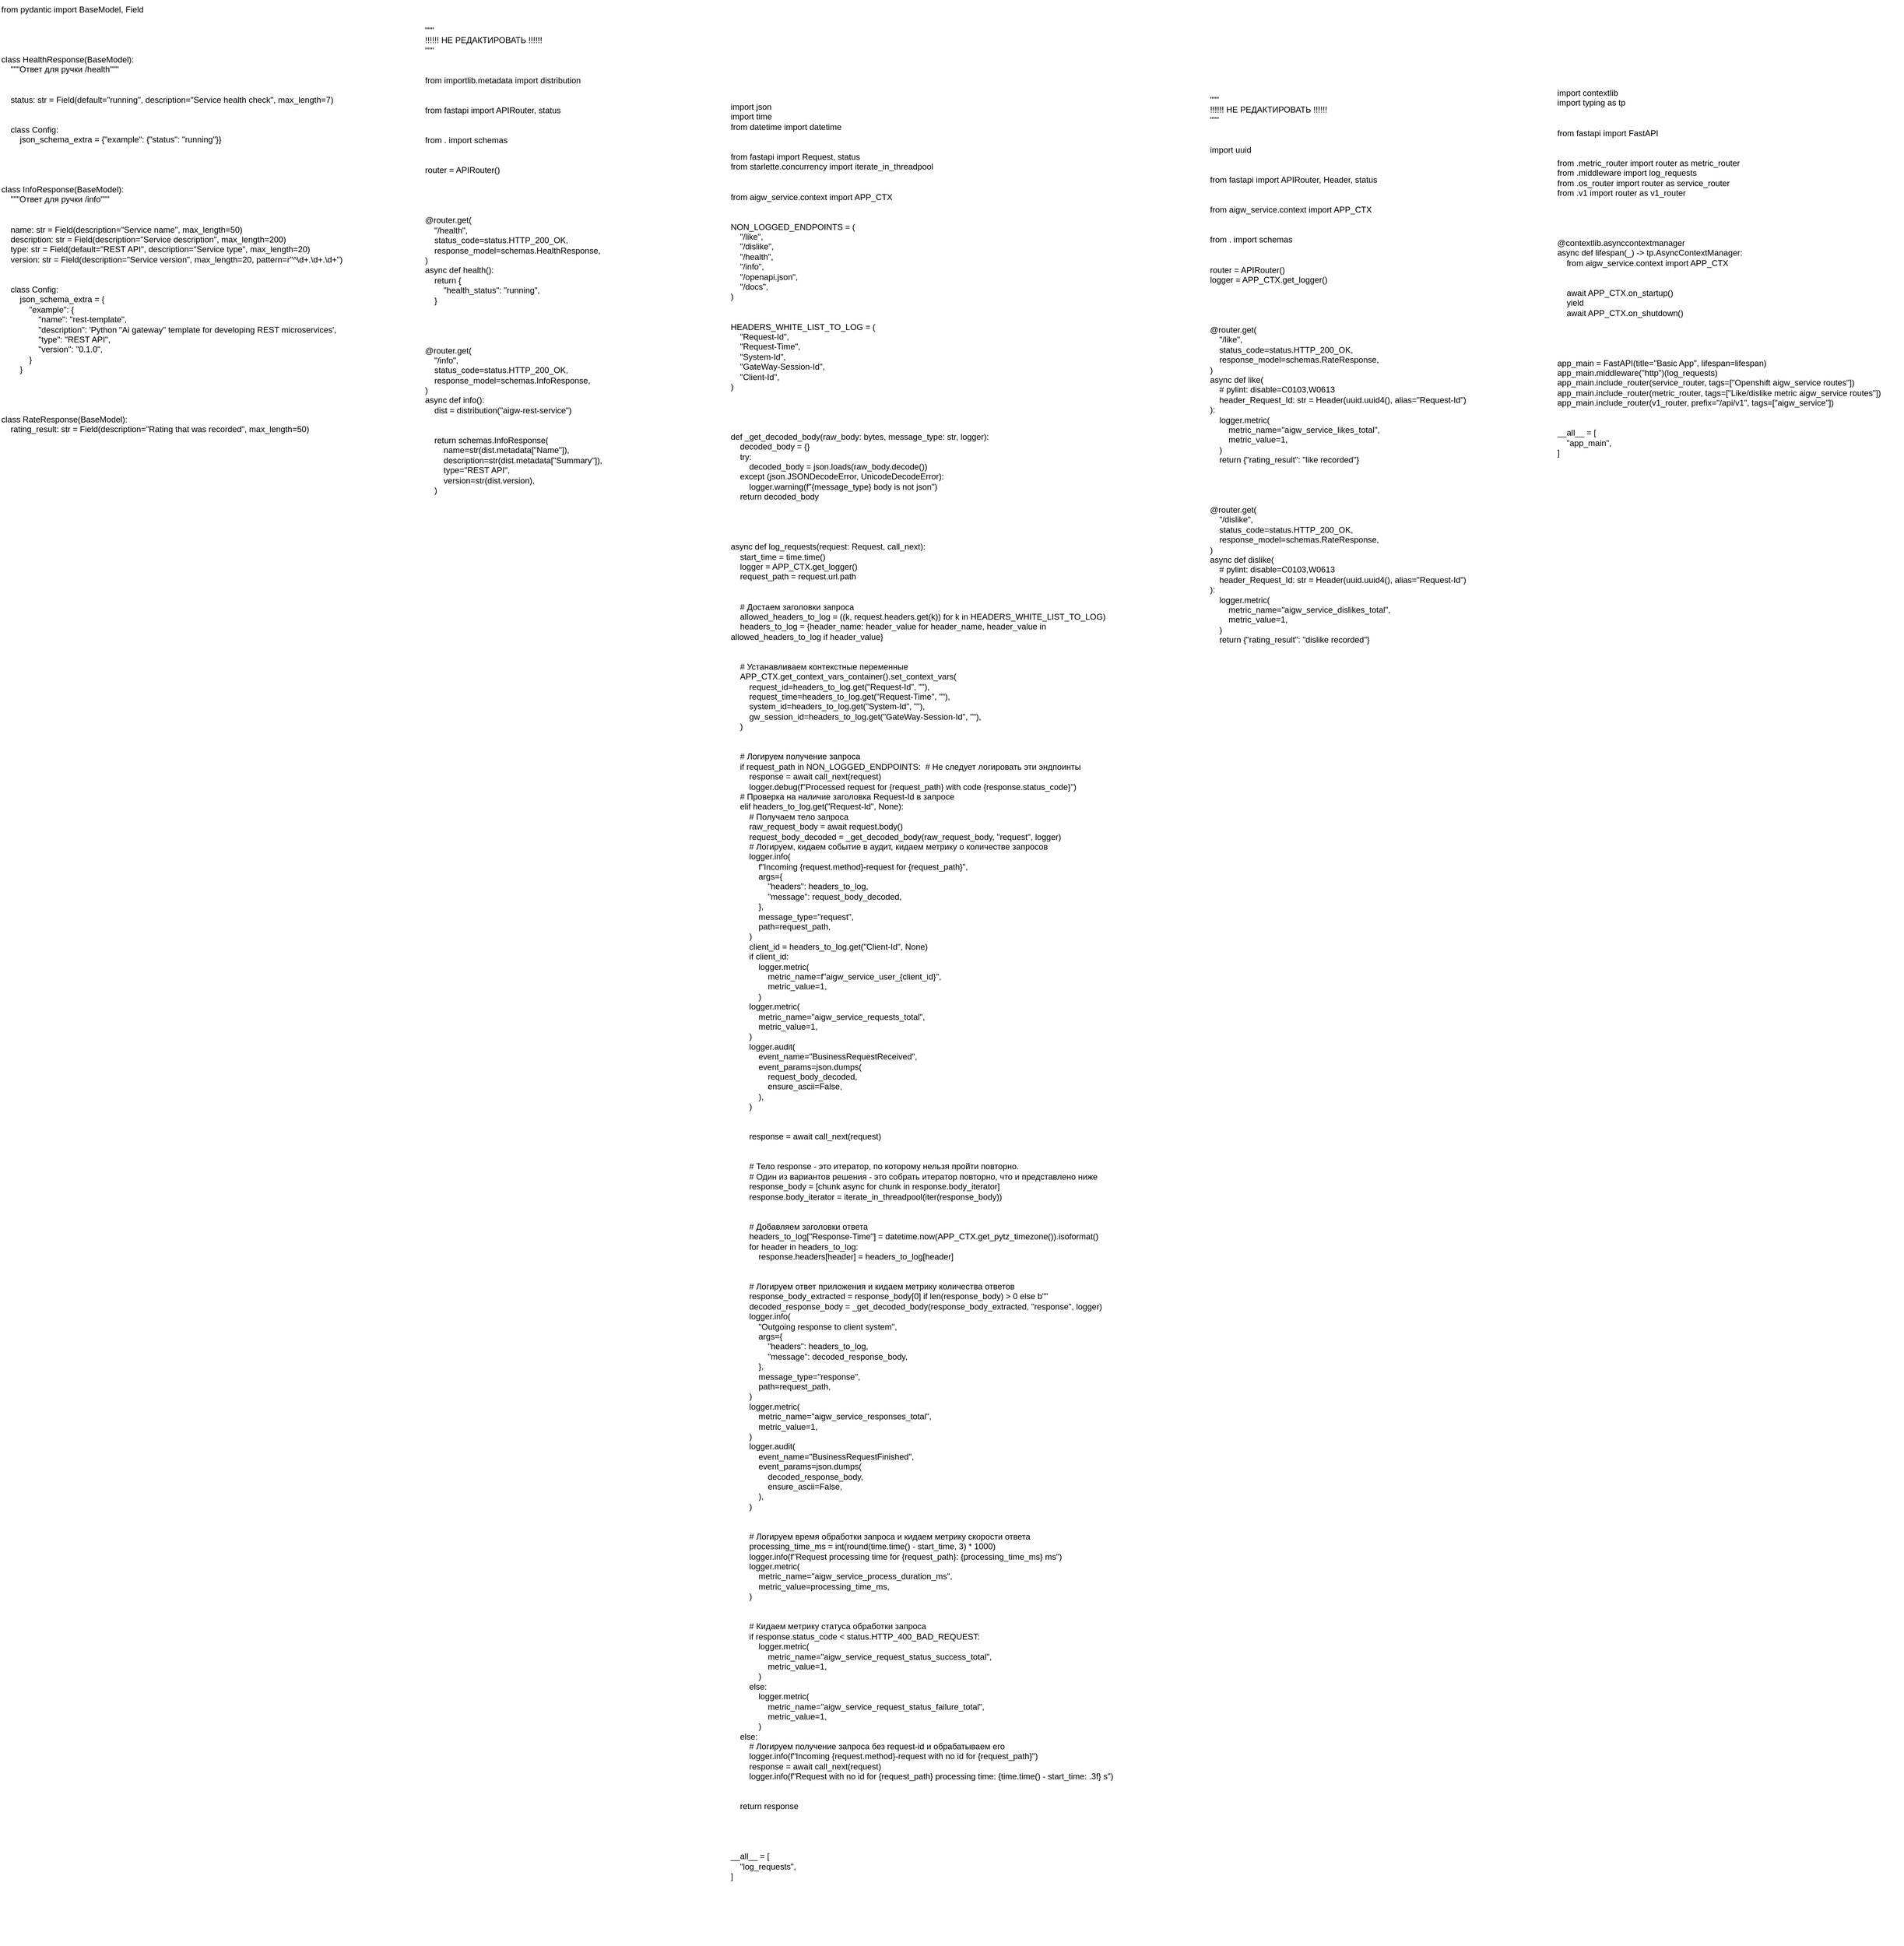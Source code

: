 <mxfile version="27.2.0">
  <diagram name="Страница — 1" id="WULPb32uHRo-QUS4CWuH">
    <mxGraphModel dx="1372" dy="743" grid="1" gridSize="10" guides="1" tooltips="1" connect="1" arrows="1" fold="1" page="1" pageScale="1" pageWidth="3300" pageHeight="4681" math="0" shadow="0">
      <root>
        <mxCell id="0" />
        <mxCell id="1" parent="0" />
        <mxCell id="SYt-TXJ_Hw24SwqiqHZK-9" value="from pydantic import BaseModel, Field&#xa;&#xa;&#xa;&#xa;&#xa;class HealthResponse(BaseModel):&#xa;    &quot;&quot;&quot;Ответ для ручки /health&quot;&quot;&quot;&#xa;&#xa;&#xa;    status: str = Field(default=&quot;running&quot;, description=&quot;Service health check&quot;, max_length=7)&#xa;&#xa;&#xa;    class Config:&#xa;        json_schema_extra = {&quot;example&quot;: {&quot;status&quot;: &quot;running&quot;}}&#xa;&#xa;&#xa;&#xa;&#xa;class InfoResponse(BaseModel):&#xa;    &quot;&quot;&quot;Ответ для ручки /info&quot;&quot;&quot;&#xa;&#xa;&#xa;    name: str = Field(description=&quot;Service name&quot;, max_length=50)&#xa;    description: str = Field(description=&quot;Service description&quot;, max_length=200)&#xa;    type: str = Field(default=&quot;REST API&quot;, description=&quot;Service type&quot;, max_length=20)&#xa;    version: str = Field(description=&quot;Service version&quot;, max_length=20, pattern=r&quot;^\d+.\d+.\d+&quot;)&#xa;&#xa;&#xa;    class Config:&#xa;        json_schema_extra = {&#xa;            &quot;example&quot;: {&#xa;                &quot;name&quot;: &quot;rest-template&quot;,&#xa;                &quot;description&quot;: &#39;Python &quot;Ai gateway&quot; template for developing REST microservices&#39;,&#xa;                &quot;type&quot;: &quot;REST API&quot;,&#xa;                &quot;version&quot;: &quot;0.1.0&quot;,&#xa;            }&#xa;        }&#xa;&#xa;&#xa;&#xa;&#xa;class RateResponse(BaseModel):&#xa;    rating_result: str = Field(description=&quot;Rating that was recorded&quot;, max_length=50)" style="text;whiteSpace=wrap;" vertex="1" parent="1">
          <mxGeometry x="40" y="40" width="520" height="640" as="geometry" />
        </mxCell>
        <UserObject label="&quot;&quot;&quot;&#xa;!!!!!! НЕ РЕДАКТИРОВАТЬ !!!!!!&#xa;&quot;&quot;&quot;&#xa;&#xa;&#xa;from importlib.metadata import distribution&#xa;&#xa;&#xa;from fastapi import APIRouter, status&#xa;&#xa;&#xa;from . import schemas&#xa;&#xa;&#xa;router = APIRouter()&#xa;&#xa;&#xa;&#xa;&#xa;@router.get(&#xa;    &quot;/health&quot;,&#xa;    status_code=status.HTTP_200_OK,&#xa;    response_model=schemas.HealthResponse,&#xa;)&#xa;async def health():&#xa;    return {&#xa;        &quot;health_status&quot;: &quot;running&quot;,&#xa;    }&#xa;&#xa;&#xa;&#xa;&#xa;@router.get(&#xa;    &quot;/info&quot;,&#xa;    status_code=status.HTTP_200_OK,&#xa;    response_model=schemas.InfoResponse,&#xa;)&#xa;async def info():&#xa;    dist = distribution(&quot;aigw-rest-service&quot;)&#xa;&#xa;&#xa;    return schemas.InfoResponse(&#xa;        name=str(dist.metadata[&quot;Name&quot;]),&#xa;        description=str(dist.metadata[&quot;Summary&quot;]),&#xa;        type=&quot;REST API&quot;,&#xa;        version=str(dist.version),&#xa;    )" link="&quot;&quot;&quot;&#xa;!!!!!! НЕ РЕДАКТИРОВАТЬ !!!!!!&#xa;&quot;&quot;&quot;&#xa;&#xa;&#xa;from importlib.metadata import distribution&#xa;&#xa;&#xa;from fastapi import APIRouter, status&#xa;&#xa;&#xa;from . import schemas&#xa;&#xa;&#xa;router = APIRouter()&#xa;&#xa;&#xa;&#xa;&#xa;@router.get(&#xa;    &quot;/health&quot;,&#xa;    status_code=status.HTTP_200_OK,&#xa;    response_model=schemas.HealthResponse,&#xa;)&#xa;async def health():&#xa;    return {&#xa;        &quot;health_status&quot;: &quot;running&quot;,&#xa;    }&#xa;&#xa;&#xa;&#xa;&#xa;@router.get(&#xa;    &quot;/info&quot;,&#xa;    status_code=status.HTTP_200_OK,&#xa;    response_model=schemas.InfoResponse,&#xa;)&#xa;async def info():&#xa;    dist = distribution(&quot;aigw-rest-service&quot;)&#xa;&#xa;&#xa;    return schemas.InfoResponse(&#xa;        name=str(dist.metadata[&quot;Name&quot;]),&#xa;        description=str(dist.metadata[&quot;Summary&quot;]),&#xa;        type=&quot;REST API&quot;,&#xa;        version=str(dist.version),&#xa;    )" id="SYt-TXJ_Hw24SwqiqHZK-10">
          <mxCell style="text;whiteSpace=wrap;" vertex="1" parent="1">
            <mxGeometry x="650" y="70" width="290" height="700" as="geometry" />
          </mxCell>
        </UserObject>
        <UserObject label="import json&#xa;import time&#xa;from datetime import datetime&#xa;&#xa;&#xa;from fastapi import Request, status&#xa;from starlette.concurrency import iterate_in_threadpool&#xa;&#xa;&#xa;from aigw_service.context import APP_CTX&#xa;&#xa;&#xa;NON_LOGGED_ENDPOINTS = (&#xa;    &quot;/like&quot;,&#xa;    &quot;/dislike&quot;,&#xa;    &quot;/health&quot;,&#xa;    &quot;/info&quot;,&#xa;    &quot;/openapi.json&quot;,&#xa;    &quot;/docs&quot;,&#xa;)&#xa;&#xa;&#xa;HEADERS_WHITE_LIST_TO_LOG = (&#xa;    &quot;Request-Id&quot;,&#xa;    &quot;Request-Time&quot;,&#xa;    &quot;System-Id&quot;,&#xa;    &quot;GateWay-Session-Id&quot;,&#xa;    &quot;Client-Id&quot;,&#xa;)&#xa;&#xa;&#xa;&#xa;&#xa;def _get_decoded_body(raw_body: bytes, message_type: str, logger):&#xa;    decoded_body = {}&#xa;    try:&#xa;        decoded_body = json.loads(raw_body.decode())&#xa;    except (json.JSONDecodeError, UnicodeDecodeError):&#xa;        logger.warning(f&quot;{message_type} body is not json&quot;)&#xa;    return decoded_body&#xa;&#xa;&#xa;&#xa;&#xa;async def log_requests(request: Request, call_next):&#xa;    start_time = time.time()&#xa;    logger = APP_CTX.get_logger()&#xa;    request_path = request.url.path&#xa;&#xa;&#xa;    # Достаем заголовки запроса&#xa;    allowed_headers_to_log = ((k, request.headers.get(k)) for k in HEADERS_WHITE_LIST_TO_LOG)&#xa;    headers_to_log = {header_name: header_value for header_name, header_value in allowed_headers_to_log if header_value}&#xa;&#xa;&#xa;    # Устанавливаем контекстные переменные&#xa;    APP_CTX.get_context_vars_container().set_context_vars(&#xa;        request_id=headers_to_log.get(&quot;Request-Id&quot;, &quot;&quot;),&#xa;        request_time=headers_to_log.get(&quot;Request-Time&quot;, &quot;&quot;),&#xa;        system_id=headers_to_log.get(&quot;System-Id&quot;, &quot;&quot;),&#xa;        gw_session_id=headers_to_log.get(&quot;GateWay-Session-Id&quot;, &quot;&quot;),&#xa;    )&#xa;&#xa;&#xa;    # Логируем получение запроса&#xa;    if request_path in NON_LOGGED_ENDPOINTS:  # Не следует логировать эти эндпоинты&#xa;        response = await call_next(request)&#xa;        logger.debug(f&quot;Processed request for {request_path} with code {response.status_code}&quot;)&#xa;    # Проверка на наличие заголовка Request-Id в запросе&#xa;    elif headers_to_log.get(&quot;Request-Id&quot;, None):&#xa;        # Получаем тело запроса&#xa;        raw_request_body = await request.body()&#xa;        request_body_decoded = _get_decoded_body(raw_request_body, &quot;request&quot;, logger)&#xa;        # Логируем, кидаем событие в аудит, кидаем метрику о количестве запросов&#xa;        logger.info(&#xa;            f&quot;Incoming {request.method}-request for {request_path}&quot;,&#xa;            args={&#xa;                &quot;headers&quot;: headers_to_log,&#xa;                &quot;message&quot;: request_body_decoded,&#xa;            },&#xa;            message_type=&quot;request&quot;,&#xa;            path=request_path,&#xa;        )&#xa;        client_id = headers_to_log.get(&quot;Client-Id&quot;, None)&#xa;        if client_id:&#xa;            logger.metric(&#xa;                metric_name=f&quot;aigw_service_user_{client_id}&quot;,&#xa;                metric_value=1,&#xa;            )&#xa;        logger.metric(&#xa;            metric_name=&quot;aigw_service_requests_total&quot;,&#xa;            metric_value=1,&#xa;        )&#xa;        logger.audit(&#xa;            event_name=&quot;BusinessRequestReceived&quot;,&#xa;            event_params=json.dumps(&#xa;                request_body_decoded,&#xa;                ensure_ascii=False,&#xa;            ),&#xa;        )&#xa;&#xa;&#xa;        response = await call_next(request)&#xa;&#xa;&#xa;        # Тело response - это итератор, по которому нельзя пройти повторно.&#xa;        # Один из вариантов решения - это собрать итератор повторно, что и представлено ниже&#xa;        response_body = [chunk async for chunk in response.body_iterator]&#xa;        response.body_iterator = iterate_in_threadpool(iter(response_body))&#xa;&#xa;&#xa;        # Добавляем заголовки ответа&#xa;        headers_to_log[&quot;Response-Time&quot;] = datetime.now(APP_CTX.get_pytz_timezone()).isoformat()&#xa;        for header in headers_to_log:&#xa;            response.headers[header] = headers_to_log[header]&#xa;&#xa;&#xa;        # Логируем ответ приложения и кидаем метрику количества ответов&#xa;        response_body_extracted = response_body[0] if len(response_body) &gt; 0 else b&quot;&quot;&#xa;        decoded_response_body = _get_decoded_body(response_body_extracted, &quot;response&quot;, logger)&#xa;        logger.info(&#xa;            &quot;Outgoing response to client system&quot;,&#xa;            args={&#xa;                &quot;headers&quot;: headers_to_log,&#xa;                &quot;message&quot;: decoded_response_body,&#xa;            },&#xa;            message_type=&quot;response&quot;,&#xa;            path=request_path,&#xa;        )&#xa;        logger.metric(&#xa;            metric_name=&quot;aigw_service_responses_total&quot;,&#xa;            metric_value=1,&#xa;        )&#xa;        logger.audit(&#xa;            event_name=&quot;BusinessRequestFinished&quot;,&#xa;            event_params=json.dumps(&#xa;                decoded_response_body,&#xa;                ensure_ascii=False,&#xa;            ),&#xa;        )&#xa;&#xa;&#xa;        # Логируем время обработки запроса и кидаем метрику скорости ответа&#xa;        processing_time_ms = int(round(time.time() - start_time, 3) * 1000)&#xa;        logger.info(f&quot;Request processing time for {request_path}: {processing_time_ms} ms&quot;)&#xa;        logger.metric(&#xa;            metric_name=&quot;aigw_service_process_duration_ms&quot;,&#xa;            metric_value=processing_time_ms,&#xa;        )&#xa;&#xa;&#xa;        # Кидаем метрику статуса обработки запроса&#xa;        if response.status_code &lt; status.HTTP_400_BAD_REQUEST:&#xa;            logger.metric(&#xa;                metric_name=&quot;aigw_service_request_status_success_total&quot;,&#xa;                metric_value=1,&#xa;            )&#xa;        else:&#xa;            logger.metric(&#xa;                metric_name=&quot;aigw_service_request_status_failure_total&quot;,&#xa;                metric_value=1,&#xa;            )&#xa;    else:&#xa;        # Логируем получение запроса без request-id и обрабатываем его&#xa;        logger.info(f&quot;Incoming {request.method}-request with no id for {request_path}&quot;)&#xa;        response = await call_next(request)&#xa;        logger.info(f&quot;Request with no id for {request_path} processing time: {time.time() - start_time: .3f} s&quot;)&#xa;&#xa;&#xa;    return response&#xa;&#xa;&#xa;&#xa;&#xa;__all__ = [&#xa;    &quot;log_requests&quot;,&#xa;]" link="import json&#xa;import time&#xa;from datetime import datetime&#xa;&#xa;&#xa;from fastapi import Request, status&#xa;from starlette.concurrency import iterate_in_threadpool&#xa;&#xa;&#xa;from aigw_service.context import APP_CTX&#xa;&#xa;&#xa;NON_LOGGED_ENDPOINTS = (&#xa;    &quot;/like&quot;,&#xa;    &quot;/dislike&quot;,&#xa;    &quot;/health&quot;,&#xa;    &quot;/info&quot;,&#xa;    &quot;/openapi.json&quot;,&#xa;    &quot;/docs&quot;,&#xa;)&#xa;&#xa;&#xa;HEADERS_WHITE_LIST_TO_LOG = (&#xa;    &quot;Request-Id&quot;,&#xa;    &quot;Request-Time&quot;,&#xa;    &quot;System-Id&quot;,&#xa;    &quot;GateWay-Session-Id&quot;,&#xa;    &quot;Client-Id&quot;,&#xa;)&#xa;&#xa;&#xa;&#xa;&#xa;def _get_decoded_body(raw_body: bytes, message_type: str, logger):&#xa;    decoded_body = {}&#xa;    try:&#xa;        decoded_body = json.loads(raw_body.decode())&#xa;    except (json.JSONDecodeError, UnicodeDecodeError):&#xa;        logger.warning(f&quot;{message_type} body is not json&quot;)&#xa;    return decoded_body&#xa;&#xa;&#xa;&#xa;&#xa;async def log_requests(request: Request, call_next):&#xa;    start_time = time.time()&#xa;    logger = APP_CTX.get_logger()&#xa;    request_path = request.url.path&#xa;&#xa;&#xa;    # Достаем заголовки запроса&#xa;    allowed_headers_to_log = ((k, request.headers.get(k)) for k in HEADERS_WHITE_LIST_TO_LOG)&#xa;    headers_to_log = {header_name: header_value for header_name, header_value in allowed_headers_to_log if header_value}&#xa;&#xa;&#xa;    # Устанавливаем контекстные переменные&#xa;    APP_CTX.get_context_vars_container().set_context_vars(&#xa;        request_id=headers_to_log.get(&quot;Request-Id&quot;, &quot;&quot;),&#xa;        request_time=headers_to_log.get(&quot;Request-Time&quot;, &quot;&quot;),&#xa;        system_id=headers_to_log.get(&quot;System-Id&quot;, &quot;&quot;),&#xa;        gw_session_id=headers_to_log.get(&quot;GateWay-Session-Id&quot;, &quot;&quot;),&#xa;    )&#xa;&#xa;&#xa;    # Логируем получение запроса&#xa;    if request_path in NON_LOGGED_ENDPOINTS:  # Не следует логировать эти эндпоинты&#xa;        response = await call_next(request)&#xa;        logger.debug(f&quot;Processed request for {request_path} with code {response.status_code}&quot;)&#xa;    # Проверка на наличие заголовка Request-Id в запросе&#xa;    elif headers_to_log.get(&quot;Request-Id&quot;, None):&#xa;        # Получаем тело запроса&#xa;        raw_request_body = await request.body()&#xa;        request_body_decoded = _get_decoded_body(raw_request_body, &quot;request&quot;, logger)&#xa;        # Логируем, кидаем событие в аудит, кидаем метрику о количестве запросов&#xa;        logger.info(&#xa;            f&quot;Incoming {request.method}-request for {request_path}&quot;,&#xa;            args={&#xa;                &quot;headers&quot;: headers_to_log,&#xa;                &quot;message&quot;: request_body_decoded,&#xa;            },&#xa;            message_type=&quot;request&quot;,&#xa;            path=request_path,&#xa;        )&#xa;        client_id = headers_to_log.get(&quot;Client-Id&quot;, None)&#xa;        if client_id:&#xa;            logger.metric(&#xa;                metric_name=f&quot;aigw_service_user_{client_id}&quot;,&#xa;                metric_value=1,&#xa;            )&#xa;        logger.metric(&#xa;            metric_name=&quot;aigw_service_requests_total&quot;,&#xa;            metric_value=1,&#xa;        )&#xa;        logger.audit(&#xa;            event_name=&quot;BusinessRequestReceived&quot;,&#xa;            event_params=json.dumps(&#xa;                request_body_decoded,&#xa;                ensure_ascii=False,&#xa;            ),&#xa;        )&#xa;&#xa;&#xa;        response = await call_next(request)&#xa;&#xa;&#xa;        # Тело response - это итератор, по которому нельзя пройти повторно.&#xa;        # Один из вариантов решения - это собрать итератор повторно, что и представлено ниже&#xa;        response_body = [chunk async for chunk in response.body_iterator]&#xa;        response.body_iterator = iterate_in_threadpool(iter(response_body))&#xa;&#xa;&#xa;        # Добавляем заголовки ответа&#xa;        headers_to_log[&quot;Response-Time&quot;] = datetime.now(APP_CTX.get_pytz_timezone()).isoformat()&#xa;        for header in headers_to_log:&#xa;            response.headers[header] = headers_to_log[header]&#xa;&#xa;&#xa;        # Логируем ответ приложения и кидаем метрику количества ответов&#xa;        response_body_extracted = response_body[0] if len(response_body) &gt; 0 else b&quot;&quot;&#xa;        decoded_response_body = _get_decoded_body(response_body_extracted, &quot;response&quot;, logger)&#xa;        logger.info(&#xa;            &quot;Outgoing response to client system&quot;,&#xa;            args={&#xa;                &quot;headers&quot;: headers_to_log,&#xa;                &quot;message&quot;: decoded_response_body,&#xa;            },&#xa;            message_type=&quot;response&quot;,&#xa;            path=request_path,&#xa;        )&#xa;        logger.metric(&#xa;            metric_name=&quot;aigw_service_responses_total&quot;,&#xa;            metric_value=1,&#xa;        )&#xa;        logger.audit(&#xa;            event_name=&quot;BusinessRequestFinished&quot;,&#xa;            event_params=json.dumps(&#xa;                decoded_response_body,&#xa;                ensure_ascii=False,&#xa;            ),&#xa;        )&#xa;&#xa;&#xa;        # Логируем время обработки запроса и кидаем метрику скорости ответа&#xa;        processing_time_ms = int(round(time.time() - start_time, 3) * 1000)&#xa;        logger.info(f&quot;Request processing time for {request_path}: {processing_time_ms} ms&quot;)&#xa;        logger.metric(&#xa;            metric_name=&quot;aigw_service_process_duration_ms&quot;,&#xa;            metric_value=processing_time_ms,&#xa;        )&#xa;&#xa;&#xa;        # Кидаем метрику статуса обработки запроса&#xa;        if response.status_code &lt; status.HTTP_400_BAD_REQUEST:&#xa;            logger.metric(&#xa;                metric_name=&quot;aigw_service_request_status_success_total&quot;,&#xa;                metric_value=1,&#xa;            )&#xa;        else:&#xa;            logger.metric(&#xa;                metric_name=&quot;aigw_service_request_status_failure_total&quot;,&#xa;                metric_value=1,&#xa;            )&#xa;    else:&#xa;        # Логируем получение запроса без request-id и обрабатываем его&#xa;        logger.info(f&quot;Incoming {request.method}-request with no id for {request_path}&quot;)&#xa;        response = await call_next(request)&#xa;        logger.info(f&quot;Request with no id for {request_path} processing time: {time.time() - start_time: .3f} s&quot;)&#xa;&#xa;&#xa;    return response&#xa;&#xa;&#xa;&#xa;&#xa;__all__ = [&#xa;    &quot;log_requests&quot;,&#xa;]" id="SYt-TXJ_Hw24SwqiqHZK-11">
          <mxCell style="text;whiteSpace=wrap;" vertex="1" parent="1">
            <mxGeometry x="1090" y="180" width="560" height="2660" as="geometry" />
          </mxCell>
        </UserObject>
        <UserObject label="&quot;&quot;&quot;&#xa;!!!!!! НЕ РЕДАКТИРОВАТЬ !!!!!!&#xa;&quot;&quot;&quot;&#xa;&#xa;&#xa;import uuid&#xa;&#xa;&#xa;from fastapi import APIRouter, Header, status&#xa;&#xa;&#xa;from aigw_service.context import APP_CTX&#xa;&#xa;&#xa;from . import schemas&#xa;&#xa;&#xa;router = APIRouter()&#xa;logger = APP_CTX.get_logger()&#xa;&#xa;&#xa;&#xa;&#xa;@router.get(&#xa;    &quot;/like&quot;,&#xa;    status_code=status.HTTP_200_OK,&#xa;    response_model=schemas.RateResponse,&#xa;)&#xa;async def like(&#xa;    # pylint: disable=C0103,W0613&#xa;    header_Request_Id: str = Header(uuid.uuid4(), alias=&quot;Request-Id&quot;)&#xa;):&#xa;    logger.metric(&#xa;        metric_name=&quot;aigw_service_likes_total&quot;,&#xa;        metric_value=1,&#xa;    )&#xa;    return {&quot;rating_result&quot;: &quot;like recorded&quot;}&#xa;&#xa;&#xa;&#xa;&#xa;@router.get(&#xa;    &quot;/dislike&quot;,&#xa;    status_code=status.HTTP_200_OK,&#xa;    response_model=schemas.RateResponse,&#xa;)&#xa;async def dislike(&#xa;    # pylint: disable=C0103,W0613&#xa;    header_Request_Id: str = Header(uuid.uuid4(), alias=&quot;Request-Id&quot;)&#xa;):&#xa;    logger.metric(&#xa;        metric_name=&quot;aigw_service_dislikes_total&quot;,&#xa;        metric_value=1,&#xa;    )&#xa;    return {&quot;rating_result&quot;: &quot;dislike recorded&quot;}" link="&quot;&quot;&quot;&#xa;!!!!!! НЕ РЕДАКТИРОВАТЬ !!!!!!&#xa;&quot;&quot;&quot;&#xa;&#xa;&#xa;import uuid&#xa;&#xa;&#xa;from fastapi import APIRouter, Header, status&#xa;&#xa;&#xa;from aigw_service.context import APP_CTX&#xa;&#xa;&#xa;from . import schemas&#xa;&#xa;&#xa;router = APIRouter()&#xa;logger = APP_CTX.get_logger()&#xa;&#xa;&#xa;&#xa;&#xa;@router.get(&#xa;    &quot;/like&quot;,&#xa;    status_code=status.HTTP_200_OK,&#xa;    response_model=schemas.RateResponse,&#xa;)&#xa;async def like(&#xa;    # pylint: disable=C0103,W0613&#xa;    header_Request_Id: str = Header(uuid.uuid4(), alias=&quot;Request-Id&quot;)&#xa;):&#xa;    logger.metric(&#xa;        metric_name=&quot;aigw_service_likes_total&quot;,&#xa;        metric_value=1,&#xa;    )&#xa;    return {&quot;rating_result&quot;: &quot;like recorded&quot;}&#xa;&#xa;&#xa;&#xa;&#xa;@router.get(&#xa;    &quot;/dislike&quot;,&#xa;    status_code=status.HTTP_200_OK,&#xa;    response_model=schemas.RateResponse,&#xa;)&#xa;async def dislike(&#xa;    # pylint: disable=C0103,W0613&#xa;    header_Request_Id: str = Header(uuid.uuid4(), alias=&quot;Request-Id&quot;)&#xa;):&#xa;    logger.metric(&#xa;        metric_name=&quot;aigw_service_dislikes_total&quot;,&#xa;        metric_value=1,&#xa;    )&#xa;    return {&quot;rating_result&quot;: &quot;dislike recorded&quot;}" id="SYt-TXJ_Hw24SwqiqHZK-12">
          <mxCell style="text;whiteSpace=wrap;" vertex="1" parent="1">
            <mxGeometry x="1780" y="170" width="400" height="810" as="geometry" />
          </mxCell>
        </UserObject>
        <mxCell id="SYt-TXJ_Hw24SwqiqHZK-13" value="import contextlib&#xa;import typing as tp&#xa;&#xa;&#xa;from fastapi import FastAPI&#xa;&#xa;&#xa;from .metric_router import router as metric_router&#xa;from .middleware import log_requests&#xa;from .os_router import router as service_router&#xa;from .v1 import router as v1_router&#xa;&#xa;&#xa;&#xa;&#xa;@contextlib.asynccontextmanager&#xa;async def lifespan(_) -&gt; tp.AsyncContextManager:&#xa;    from aigw_service.context import APP_CTX&#xa;&#xa;&#xa;    await APP_CTX.on_startup()&#xa;    yield&#xa;    await APP_CTX.on_shutdown()&#xa;&#xa;&#xa;&#xa;&#xa;app_main = FastAPI(title=&quot;Basic App&quot;, lifespan=lifespan)&#xa;app_main.middleware(&quot;http&quot;)(log_requests)&#xa;app_main.include_router(service_router, tags=[&quot;Openshift aigw_service routes&quot;])&#xa;app_main.include_router(metric_router, tags=[&quot;Like/dislike metric aigw_service routes&quot;])&#xa;app_main.include_router(v1_router, prefix=&quot;/api/v1&quot;, tags=[&quot;aigw_service&quot;])&#xa;&#xa;&#xa;__all__ = [&#xa;    &quot;app_main&quot;,&#xa;]" style="text;whiteSpace=wrap;" vertex="1" parent="1">
          <mxGeometry x="2280" y="160" width="500" height="560" as="geometry" />
        </mxCell>
      </root>
    </mxGraphModel>
  </diagram>
</mxfile>
